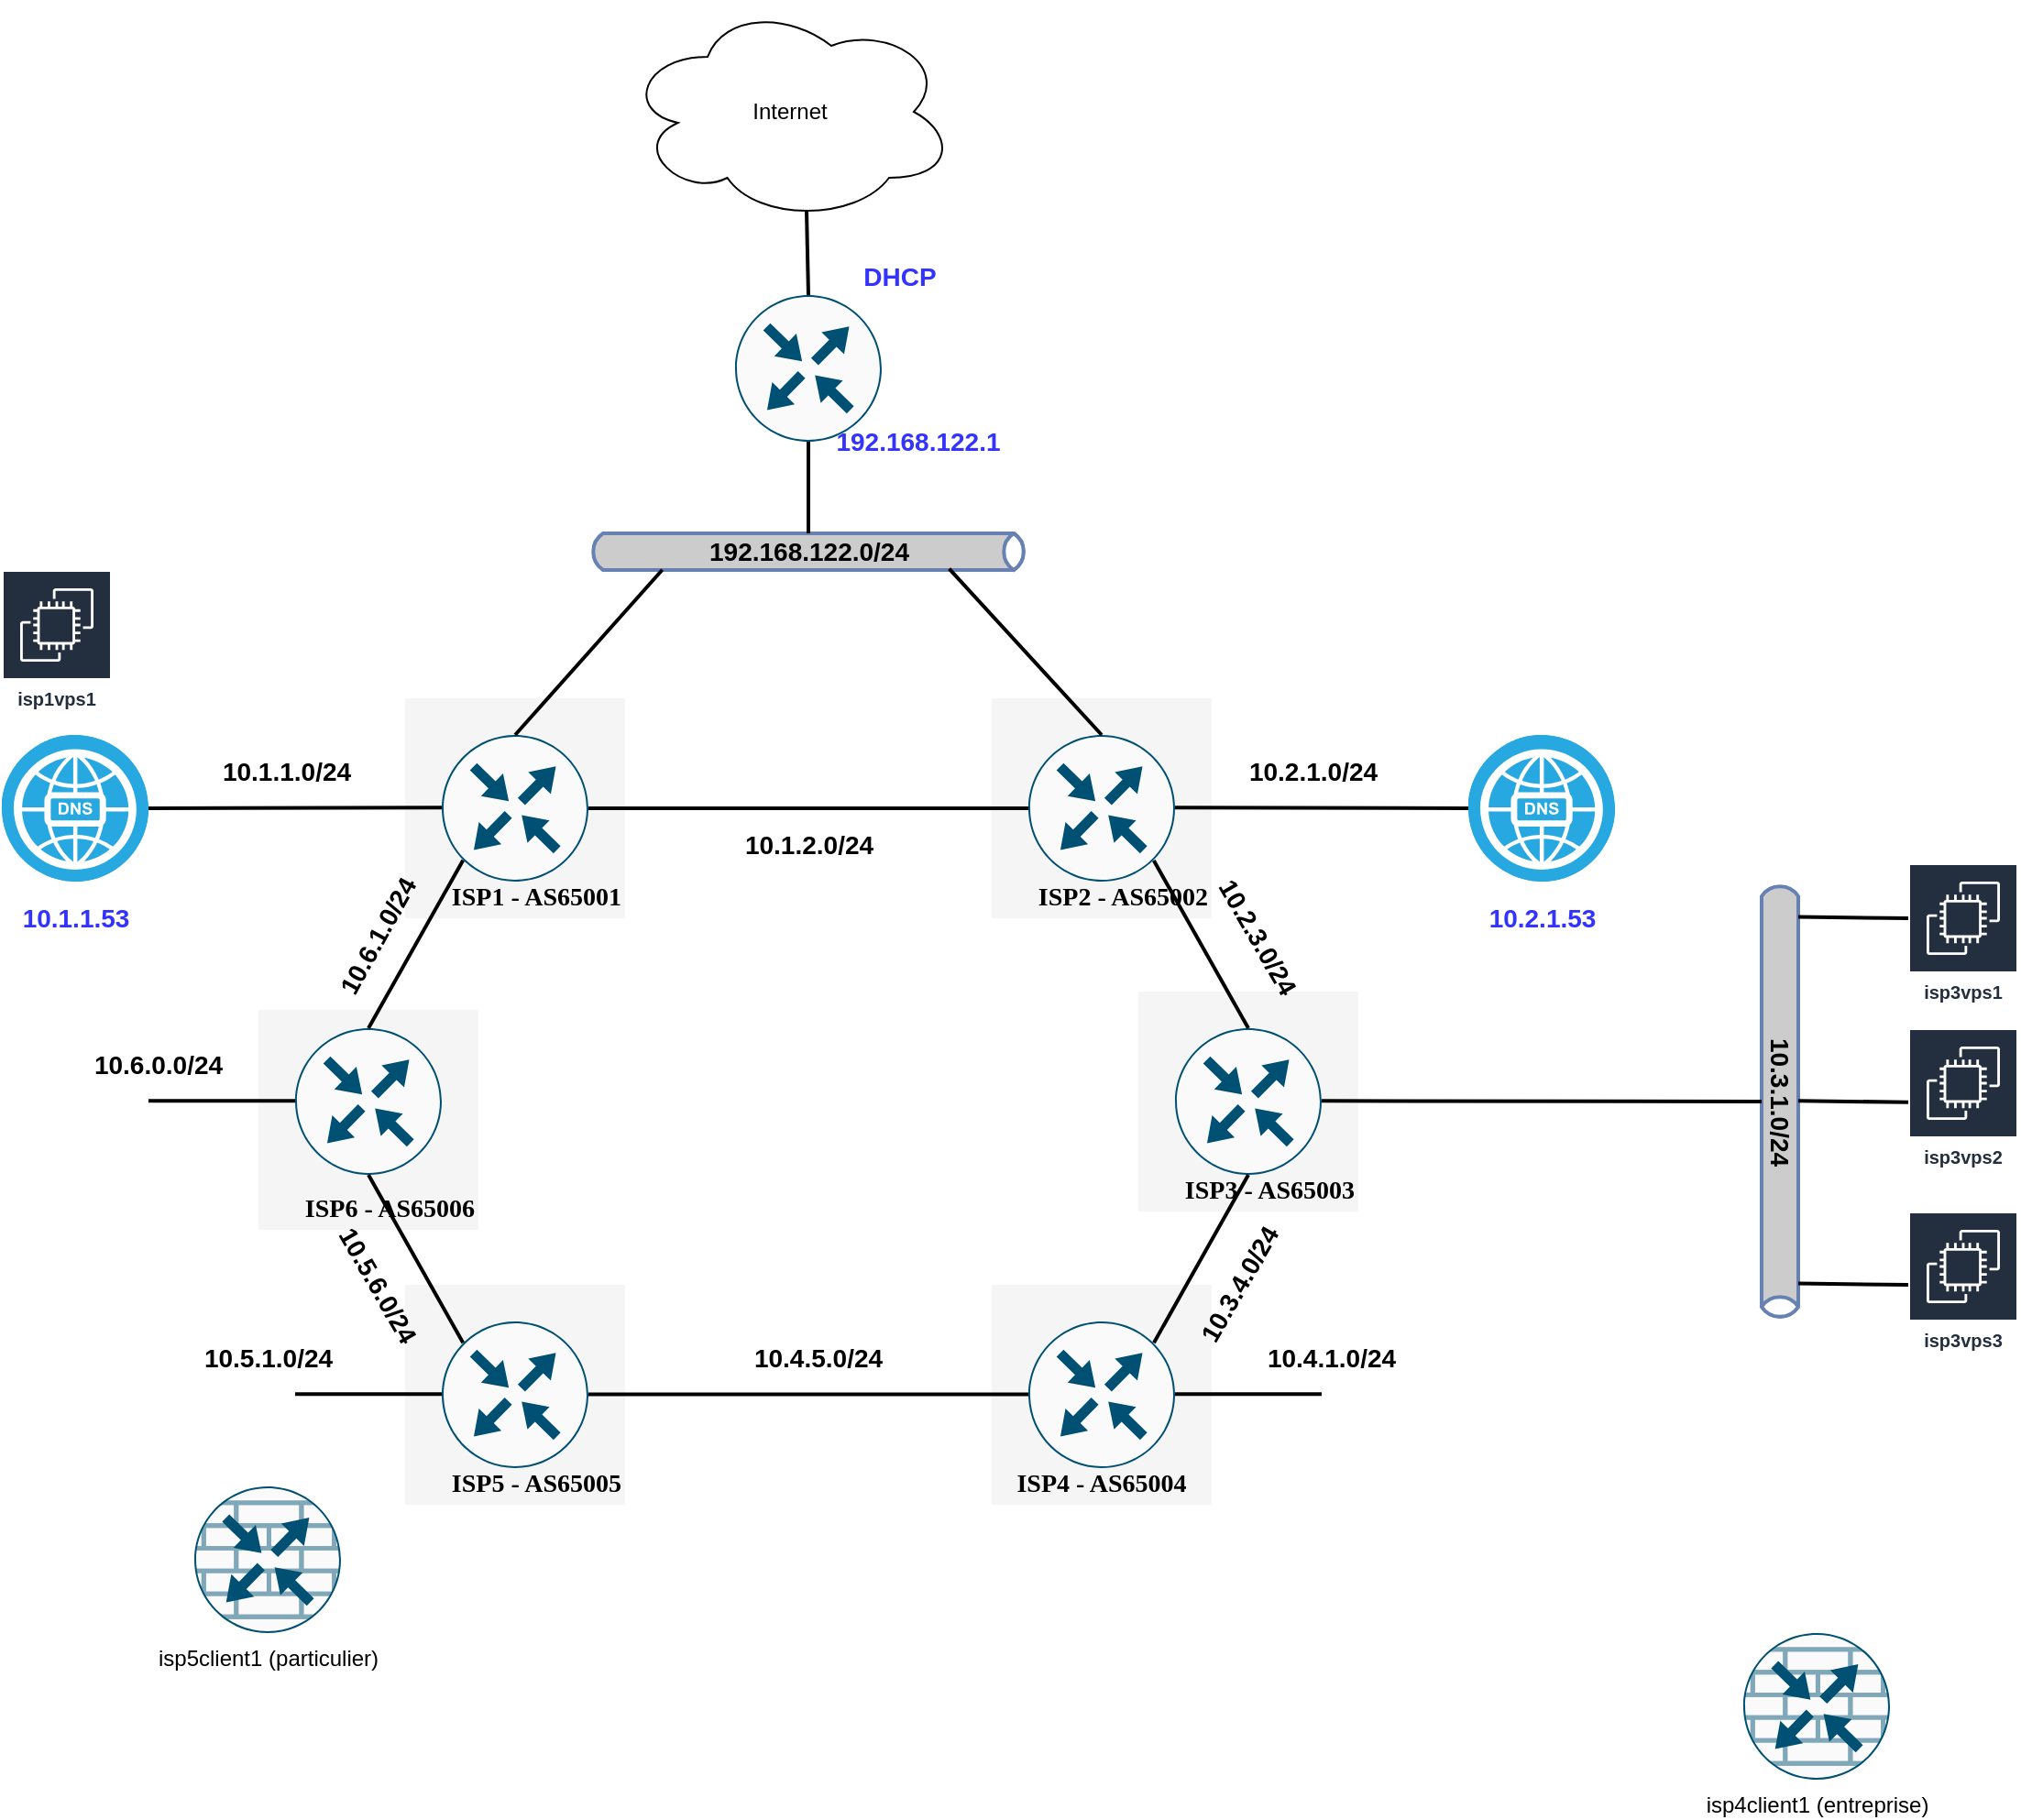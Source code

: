 <mxfile version="15.4.0" type="device"><diagram name="network-lab" id="v87TAPbju3DF8VrkiCMp"><mxGraphModel dx="1342" dy="1000" grid="1" gridSize="10" guides="1" tooltips="1" connect="1" arrows="1" fold="1" page="1" pageScale="1" pageWidth="850" pageHeight="1100" math="0" shadow="0"><root><mxCell id="U6id6oNHgHlkw0d9aRom-0"/><mxCell id="U6id6oNHgHlkw0d9aRom-1" parent="U6id6oNHgHlkw0d9aRom-0"/><mxCell id="voE-X81nJ1YRX3bRsVCh-0" value="" style="html=1;fillColor=#CCCCCC;strokeColor=#6881B3;gradientColor=none;gradientDirection=north;strokeWidth=2;shape=mxgraph.networks.bus;gradientColor=none;gradientDirection=north;fontColor=#ffffff;perimeter=backbonePerimeter;backboneSize=20;rotation=90;" parent="U6id6oNHgHlkw0d9aRom-1" vertex="1"><mxGeometry x="1250" y="590" width="240" height="20" as="geometry"/></mxCell><mxCell id="H-hFamo2rkaerAuy-kdD-5" value="ISP6 - AS65006" style="whiteSpace=wrap;html=1;rounded=0;shadow=0;comic=0;strokeWidth=1;fontFamily=Verdana;fontSize=14;fillColor=#f5f5f5;strokeColor=none;fontStyle=1;verticalAlign=bottom;align=right;" parent="U6id6oNHgHlkw0d9aRom-1" vertex="1"><mxGeometry x="540" y="550" width="120" height="120" as="geometry"/></mxCell><mxCell id="H-hFamo2rkaerAuy-kdD-4" value="ISP5 - AS65005" style="whiteSpace=wrap;html=1;rounded=0;shadow=0;comic=0;strokeWidth=1;fontFamily=Verdana;fontSize=14;fillColor=#f5f5f5;strokeColor=none;fontStyle=1;verticalAlign=bottom;align=right;" parent="U6id6oNHgHlkw0d9aRom-1" vertex="1"><mxGeometry x="620" y="700" width="120" height="120" as="geometry"/></mxCell><mxCell id="H-hFamo2rkaerAuy-kdD-3" value="&lt;b&gt;ISP4 - AS65004&lt;/b&gt;" style="whiteSpace=wrap;html=1;rounded=0;shadow=0;comic=0;strokeWidth=1;fontFamily=Verdana;fontSize=14;fillColor=#f5f5f5;strokeColor=none;fontStyle=0;verticalAlign=bottom;align=center;" parent="U6id6oNHgHlkw0d9aRom-1" vertex="1"><mxGeometry x="940" y="700" width="120" height="120" as="geometry"/></mxCell><mxCell id="H-hFamo2rkaerAuy-kdD-2" value="ISP3 - AS65003" style="whiteSpace=wrap;html=1;rounded=0;shadow=0;comic=0;strokeWidth=1;fontFamily=Verdana;fontSize=14;fillColor=#f5f5f5;strokeColor=none;fontStyle=1;verticalAlign=bottom;align=right;" parent="U6id6oNHgHlkw0d9aRom-1" vertex="1"><mxGeometry x="1020" y="540" width="120" height="120" as="geometry"/></mxCell><mxCell id="H-hFamo2rkaerAuy-kdD-1" value="ISP2 - AS65002" style="whiteSpace=wrap;html=1;rounded=0;shadow=0;comic=0;strokeWidth=1;fontFamily=Verdana;fontSize=14;fillColor=#f5f5f5;strokeColor=none;fontStyle=1;verticalAlign=bottom;align=right;" parent="U6id6oNHgHlkw0d9aRom-1" vertex="1"><mxGeometry x="940" y="380" width="120" height="120" as="geometry"/></mxCell><mxCell id="H-hFamo2rkaerAuy-kdD-0" value="ISP1 - AS65001" style="whiteSpace=wrap;html=1;rounded=0;shadow=0;comic=0;strokeWidth=1;fontFamily=Verdana;fontSize=14;fillColor=#f5f5f5;strokeColor=none;fontStyle=1;verticalAlign=bottom;align=right;" parent="U6id6oNHgHlkw0d9aRom-1" vertex="1"><mxGeometry x="620" y="380" width="120" height="120" as="geometry"/></mxCell><mxCell id="U6id6oNHgHlkw0d9aRom-9" value="" style="html=1;fillColor=#CCCCCC;strokeColor=#6881B3;gradientColor=none;gradientDirection=north;strokeWidth=2;shape=mxgraph.networks.bus;gradientColor=none;gradientDirection=north;fontColor=#ffffff;perimeter=backbonePerimeter;backboneSize=20;" parent="U6id6oNHgHlkw0d9aRom-1" vertex="1"><mxGeometry x="720" y="290" width="240" height="20" as="geometry"/></mxCell><mxCell id="U6id6oNHgHlkw0d9aRom-19" value="" style="points=[[0.5,0,0],[1,0.5,0],[0.5,1,0],[0,0.5,0],[0.145,0.145,0],[0.856,0.145,0],[0.855,0.856,0],[0.145,0.855,0]];verticalLabelPosition=bottom;html=1;verticalAlign=top;aspect=fixed;align=center;pointerEvents=1;shape=mxgraph.cisco19.rect;prIcon=router;fillColor=#FAFAFA;strokeColor=#005073;" parent="U6id6oNHgHlkw0d9aRom-1" vertex="1"><mxGeometry x="640" y="400" width="80" height="80" as="geometry"/></mxCell><mxCell id="U6id6oNHgHlkw0d9aRom-26" value="" style="endArrow=none;html=1;exitX=0.5;exitY=0;exitDx=0;exitDy=0;exitPerimeter=0;strokeWidth=2;entryX=0.168;entryY=0.993;entryDx=0;entryDy=0;entryPerimeter=0;" parent="U6id6oNHgHlkw0d9aRom-1" source="U6id6oNHgHlkw0d9aRom-19" target="U6id6oNHgHlkw0d9aRom-9" edge="1"><mxGeometry x="195" y="100" width="50" height="50" as="geometry"><mxPoint x="675" y="380.0" as="sourcePoint"/><mxPoint x="685" y="310" as="targetPoint"/></mxGeometry></mxCell><mxCell id="U6id6oNHgHlkw0d9aRom-27" value="Internet" style="ellipse;shape=cloud;whiteSpace=wrap;html=1;" parent="U6id6oNHgHlkw0d9aRom-1" vertex="1"><mxGeometry x="740" width="180" height="120" as="geometry"/></mxCell><mxCell id="U6id6oNHgHlkw0d9aRom-38" value="192.168.122.0/24" style="text;html=1;align=center;verticalAlign=middle;resizable=0;points=[];autosize=1;fontStyle=1;fontSize=14;rotation=0;" parent="U6id6oNHgHlkw0d9aRom-1" vertex="1"><mxGeometry x="780" y="290" width="120" height="20" as="geometry"/></mxCell><mxCell id="U6id6oNHgHlkw0d9aRom-42" value="&lt;b&gt;&lt;font color=&quot;#3333ff&quot;&gt;192.168.122.1&lt;/font&gt;&lt;/b&gt;" style="text;html=1;strokeColor=none;fillColor=none;align=center;verticalAlign=middle;whiteSpace=wrap;rounded=0;fontSize=14;" parent="U6id6oNHgHlkw0d9aRom-1" vertex="1"><mxGeometry x="880" y="230" width="40" height="20" as="geometry"/></mxCell><mxCell id="U6id6oNHgHlkw0d9aRom-60" value="" style="points=[[0.5,0,0],[1,0.5,0],[0.5,1,0],[0,0.5,0],[0.145,0.145,0],[0.856,0.145,0],[0.855,0.856,0],[0.145,0.855,0]];verticalLabelPosition=bottom;html=1;verticalAlign=top;aspect=fixed;align=center;pointerEvents=1;shape=mxgraph.cisco19.rect;prIcon=router;fillColor=#FAFAFA;strokeColor=#005073;" parent="U6id6oNHgHlkw0d9aRom-1" vertex="1"><mxGeometry x="960" y="400" width="80" height="80" as="geometry"/></mxCell><mxCell id="U6id6oNHgHlkw0d9aRom-64" value="" style="endArrow=none;html=1;strokeWidth=2;exitX=0.5;exitY=0;exitDx=0;exitDy=0;exitPerimeter=0;entryX=0.82;entryY=0.964;entryDx=0;entryDy=0;entryPerimeter=0;" parent="U6id6oNHgHlkw0d9aRom-1" source="U6id6oNHgHlkw0d9aRom-60" target="U6id6oNHgHlkw0d9aRom-9" edge="1"><mxGeometry x="140" y="140" width="50" height="50" as="geometry"><mxPoint x="1040" y="370" as="sourcePoint"/><mxPoint x="1020" y="330" as="targetPoint"/></mxGeometry></mxCell><mxCell id="U6id6oNHgHlkw0d9aRom-68" value="" style="points=[[0.5,0,0],[1,0.5,0],[0.5,1,0],[0,0.5,0],[0.145,0.145,0],[0.856,0.145,0],[0.855,0.856,0],[0.145,0.855,0]];verticalLabelPosition=bottom;html=1;verticalAlign=top;aspect=fixed;align=center;pointerEvents=1;shape=mxgraph.cisco19.rect;prIcon=router;fillColor=#FAFAFA;strokeColor=#005073;" parent="U6id6oNHgHlkw0d9aRom-1" vertex="1"><mxGeometry x="800" y="160" width="80" height="80" as="geometry"/></mxCell><mxCell id="U6id6oNHgHlkw0d9aRom-70" value="" style="endArrow=none;html=1;strokeWidth=2;entryX=0.5;entryY=1;entryDx=0;entryDy=0;entryPerimeter=0;" parent="U6id6oNHgHlkw0d9aRom-1" target="U6id6oNHgHlkw0d9aRom-68" edge="1"><mxGeometry x="150" y="150" width="50" height="50" as="geometry"><mxPoint x="840" y="290" as="sourcePoint"/><mxPoint x="958.06" y="322" as="targetPoint"/></mxGeometry></mxCell><mxCell id="U6id6oNHgHlkw0d9aRom-71" value="" style="endArrow=none;html=1;entryX=0.55;entryY=0.95;entryDx=0;entryDy=0;entryPerimeter=0;strokeWidth=2;exitX=0.5;exitY=0;exitDx=0;exitDy=0;exitPerimeter=0;" parent="U6id6oNHgHlkw0d9aRom-1" source="U6id6oNHgHlkw0d9aRom-68" target="U6id6oNHgHlkw0d9aRom-27" edge="1"><mxGeometry x="410" y="-90" width="50" height="50" as="geometry"><mxPoint x="1060" y="460" as="sourcePoint"/><mxPoint x="1370" y="460" as="targetPoint"/></mxGeometry></mxCell><mxCell id="aIUkbUVj_SA3XRfAe9oj-0" value="" style="points=[[0.5,0,0],[1,0.5,0],[0.5,1,0],[0,0.5,0],[0.145,0.145,0],[0.856,0.145,0],[0.855,0.856,0],[0.145,0.855,0]];verticalLabelPosition=bottom;html=1;verticalAlign=top;aspect=fixed;align=center;pointerEvents=1;shape=mxgraph.cisco19.rect;prIcon=router;fillColor=#FAFAFA;strokeColor=#005073;" parent="U6id6oNHgHlkw0d9aRom-1" vertex="1"><mxGeometry x="560" y="560" width="80" height="80" as="geometry"/></mxCell><mxCell id="aIUkbUVj_SA3XRfAe9oj-1" value="" style="points=[[0.5,0,0],[1,0.5,0],[0.5,1,0],[0,0.5,0],[0.145,0.145,0],[0.856,0.145,0],[0.855,0.856,0],[0.145,0.855,0]];verticalLabelPosition=bottom;html=1;verticalAlign=top;aspect=fixed;align=center;pointerEvents=1;shape=mxgraph.cisco19.rect;prIcon=router;fillColor=#FAFAFA;strokeColor=#005073;" parent="U6id6oNHgHlkw0d9aRom-1" vertex="1"><mxGeometry x="1040" y="560" width="80" height="80" as="geometry"/></mxCell><mxCell id="aIUkbUVj_SA3XRfAe9oj-2" value="" style="points=[[0.5,0,0],[1,0.5,0],[0.5,1,0],[0,0.5,0],[0.145,0.145,0],[0.856,0.145,0],[0.855,0.856,0],[0.145,0.855,0]];verticalLabelPosition=bottom;html=1;verticalAlign=top;aspect=fixed;align=center;pointerEvents=1;shape=mxgraph.cisco19.rect;prIcon=router;fillColor=#FAFAFA;strokeColor=#005073;" parent="U6id6oNHgHlkw0d9aRom-1" vertex="1"><mxGeometry x="640" y="720" width="80" height="80" as="geometry"/></mxCell><mxCell id="aIUkbUVj_SA3XRfAe9oj-3" value="" style="points=[[0.5,0,0],[1,0.5,0],[0.5,1,0],[0,0.5,0],[0.145,0.145,0],[0.856,0.145,0],[0.855,0.856,0],[0.145,0.855,0]];verticalLabelPosition=bottom;html=1;verticalAlign=top;aspect=fixed;align=center;pointerEvents=1;shape=mxgraph.cisco19.rect;prIcon=router;fillColor=#FAFAFA;strokeColor=#005073;" parent="U6id6oNHgHlkw0d9aRom-1" vertex="1"><mxGeometry x="960" y="720" width="80" height="80" as="geometry"/></mxCell><mxCell id="aIUkbUVj_SA3XRfAe9oj-4" value="" style="endArrow=none;html=1;exitX=1;exitY=0.5;exitDx=0;exitDy=0;exitPerimeter=0;strokeWidth=2;entryX=0;entryY=0.5;entryDx=0;entryDy=0;entryPerimeter=0;" parent="U6id6oNHgHlkw0d9aRom-1" source="U6id6oNHgHlkw0d9aRom-19" target="U6id6oNHgHlkw0d9aRom-60" edge="1"><mxGeometry x="205" y="110" width="50" height="50" as="geometry"><mxPoint x="690" y="410" as="sourcePoint"/><mxPoint x="770.32" y="319.86" as="targetPoint"/></mxGeometry></mxCell><mxCell id="aIUkbUVj_SA3XRfAe9oj-5" value="" style="endArrow=none;html=1;exitX=1;exitY=0.5;exitDx=0;exitDy=0;exitPerimeter=0;strokeWidth=2;entryX=0;entryY=0.5;entryDx=0;entryDy=0;entryPerimeter=0;" parent="U6id6oNHgHlkw0d9aRom-1" edge="1"><mxGeometry x="205" y="429.71" width="50" height="50" as="geometry"><mxPoint x="720" y="759.71" as="sourcePoint"/><mxPoint x="960" y="759.71" as="targetPoint"/></mxGeometry></mxCell><mxCell id="aIUkbUVj_SA3XRfAe9oj-6" value="" style="endArrow=none;html=1;exitX=0.145;exitY=0.855;exitDx=0;exitDy=0;exitPerimeter=0;strokeWidth=2;entryX=0.5;entryY=0;entryDx=0;entryDy=0;entryPerimeter=0;" parent="U6id6oNHgHlkw0d9aRom-1" source="U6id6oNHgHlkw0d9aRom-19" target="aIUkbUVj_SA3XRfAe9oj-0" edge="1"><mxGeometry x="215" y="120" width="50" height="50" as="geometry"><mxPoint x="730" y="450" as="sourcePoint"/><mxPoint x="970" y="450" as="targetPoint"/></mxGeometry></mxCell><mxCell id="aIUkbUVj_SA3XRfAe9oj-7" value="" style="endArrow=none;html=1;exitX=0.5;exitY=1;exitDx=0;exitDy=0;exitPerimeter=0;strokeWidth=2;entryX=0.856;entryY=0.145;entryDx=0;entryDy=0;entryPerimeter=0;" parent="U6id6oNHgHlkw0d9aRom-1" target="aIUkbUVj_SA3XRfAe9oj-3" edge="1"><mxGeometry x="615" y="280" width="50" height="50" as="geometry"><mxPoint x="1080" y="640" as="sourcePoint"/><mxPoint x="1000" y="720" as="targetPoint"/></mxGeometry></mxCell><mxCell id="aIUkbUVj_SA3XRfAe9oj-8" value="" style="endArrow=none;html=1;exitX=0.855;exitY=0.856;exitDx=0;exitDy=0;exitPerimeter=0;strokeWidth=2;entryX=0.5;entryY=0;entryDx=0;entryDy=0;entryPerimeter=0;" parent="U6id6oNHgHlkw0d9aRom-1" source="U6id6oNHgHlkw0d9aRom-60" target="aIUkbUVj_SA3XRfAe9oj-1" edge="1"><mxGeometry x="615" y="120" width="50" height="50" as="geometry"><mxPoint x="1080" y="480" as="sourcePoint"/><mxPoint x="1000" y="560" as="targetPoint"/></mxGeometry></mxCell><mxCell id="aIUkbUVj_SA3XRfAe9oj-9" value="" style="endArrow=none;html=1;exitX=0.5;exitY=1;exitDx=0;exitDy=0;exitPerimeter=0;strokeWidth=2;entryX=0.145;entryY=0.145;entryDx=0;entryDy=0;entryPerimeter=0;" parent="U6id6oNHgHlkw0d9aRom-1" target="aIUkbUVj_SA3XRfAe9oj-2" edge="1"><mxGeometry x="215" y="280" width="50" height="50" as="geometry"><mxPoint x="600" y="640" as="sourcePoint"/><mxPoint x="680" y="720" as="targetPoint"/></mxGeometry></mxCell><mxCell id="KH0BAEHqLZ3FEIlribC1-0" value="" style="endArrow=none;html=1;exitX=1;exitY=0.5;exitDx=0;exitDy=0;exitPerimeter=0;strokeWidth=2;" parent="U6id6oNHgHlkw0d9aRom-1" source="8sLHgkfb_lHKQbxGNXbe-0" edge="1"><mxGeometry x="45" y="109.66" width="50" height="50" as="geometry"><mxPoint x="560" y="439.66" as="sourcePoint"/><mxPoint x="640" y="439.66" as="targetPoint"/></mxGeometry></mxCell><mxCell id="KH0BAEHqLZ3FEIlribC1-1" value="" style="endArrow=none;html=1;exitX=1;exitY=0.5;exitDx=0;exitDy=0;exitPerimeter=0;strokeWidth=2;" parent="U6id6oNHgHlkw0d9aRom-1" edge="1"><mxGeometry x="-35" y="269.66" width="50" height="50" as="geometry"><mxPoint x="480" y="599.66" as="sourcePoint"/><mxPoint x="560" y="599.66" as="targetPoint"/></mxGeometry></mxCell><mxCell id="KH0BAEHqLZ3FEIlribC1-2" value="" style="endArrow=none;html=1;exitX=1;exitY=0.5;exitDx=0;exitDy=0;exitPerimeter=0;strokeWidth=2;" parent="U6id6oNHgHlkw0d9aRom-1" edge="1"><mxGeometry x="45" y="429.66" width="50" height="50" as="geometry"><mxPoint x="560" y="759.66" as="sourcePoint"/><mxPoint x="640" y="759.66" as="targetPoint"/></mxGeometry></mxCell><mxCell id="KH0BAEHqLZ3FEIlribC1-3" value="" style="endArrow=none;html=1;exitX=1;exitY=0.5;exitDx=0;exitDy=0;exitPerimeter=0;strokeWidth=2;entryX=0;entryY=0.5;entryDx=0;entryDy=0;entryPerimeter=0;" parent="U6id6oNHgHlkw0d9aRom-1" target="8sLHgkfb_lHKQbxGNXbe-1" edge="1"><mxGeometry x="525" y="109.66" width="50" height="50" as="geometry"><mxPoint x="1040" y="439.66" as="sourcePoint"/><mxPoint x="1120" y="439.66" as="targetPoint"/></mxGeometry></mxCell><mxCell id="KH0BAEHqLZ3FEIlribC1-4" value="" style="endArrow=none;html=1;exitX=1;exitY=0.5;exitDx=0;exitDy=0;exitPerimeter=0;strokeWidth=2;" parent="U6id6oNHgHlkw0d9aRom-1" edge="1"><mxGeometry x="605" y="269.66" width="50" height="50" as="geometry"><mxPoint x="1120" y="599.66" as="sourcePoint"/><mxPoint x="1360" y="600" as="targetPoint"/></mxGeometry></mxCell><mxCell id="KH0BAEHqLZ3FEIlribC1-5" value="" style="endArrow=none;html=1;exitX=1;exitY=0.5;exitDx=0;exitDy=0;exitPerimeter=0;strokeWidth=2;" parent="U6id6oNHgHlkw0d9aRom-1" edge="1"><mxGeometry x="525" y="429.66" width="50" height="50" as="geometry"><mxPoint x="1040" y="759.66" as="sourcePoint"/><mxPoint x="1120" y="759.66" as="targetPoint"/></mxGeometry></mxCell><mxCell id="7NHTxPaI59FZthznn5_d-1" value="10.1.2.0/24" style="text;html=1;align=center;verticalAlign=middle;resizable=0;points=[];autosize=1;fontStyle=1;fontSize=14;rotation=0;" parent="U6id6oNHgHlkw0d9aRom-1" vertex="1"><mxGeometry x="795" y="450" width="90" height="20" as="geometry"/></mxCell><mxCell id="DyiQKJqb-k-AkiFhXbPz-0" value="10.2.3.0/24" style="text;html=1;align=center;verticalAlign=middle;resizable=0;points=[];autosize=1;fontStyle=1;fontSize=14;rotation=60;" parent="U6id6oNHgHlkw0d9aRom-1" vertex="1"><mxGeometry x="1040" y="500" width="90" height="20" as="geometry"/></mxCell><mxCell id="DyiQKJqb-k-AkiFhXbPz-1" value="10.3.4.0/24" style="text;html=1;align=center;verticalAlign=middle;resizable=0;points=[];autosize=1;fontStyle=1;fontSize=14;rotation=-60;" parent="U6id6oNHgHlkw0d9aRom-1" vertex="1"><mxGeometry x="1030" y="690" width="90" height="20" as="geometry"/></mxCell><mxCell id="DyiQKJqb-k-AkiFhXbPz-2" value="10.4.5.0/24" style="text;html=1;align=center;verticalAlign=middle;resizable=0;points=[];autosize=1;fontStyle=1;fontSize=14;rotation=0;" parent="U6id6oNHgHlkw0d9aRom-1" vertex="1"><mxGeometry x="800" y="730" width="90" height="20" as="geometry"/></mxCell><mxCell id="DyiQKJqb-k-AkiFhXbPz-3" value="10.5.6.0/24" style="text;html=1;align=center;verticalAlign=middle;resizable=0;points=[];autosize=1;fontStyle=1;fontSize=14;rotation=60;" parent="U6id6oNHgHlkw0d9aRom-1" vertex="1"><mxGeometry x="560" y="690" width="90" height="20" as="geometry"/></mxCell><mxCell id="DyiQKJqb-k-AkiFhXbPz-4" value="10.6.1.0/24" style="text;html=1;align=center;verticalAlign=middle;resizable=0;points=[];autosize=1;fontStyle=1;fontSize=14;rotation=-61;" parent="U6id6oNHgHlkw0d9aRom-1" vertex="1"><mxGeometry x="560" y="500" width="90" height="20" as="geometry"/></mxCell><mxCell id="DyiQKJqb-k-AkiFhXbPz-5" value="10.2.1.0/24" style="text;html=1;align=center;verticalAlign=middle;resizable=0;points=[];autosize=1;fontStyle=1;fontSize=14;rotation=0;" parent="U6id6oNHgHlkw0d9aRom-1" vertex="1"><mxGeometry x="1070" y="410" width="90" height="20" as="geometry"/></mxCell><mxCell id="DyiQKJqb-k-AkiFhXbPz-6" value="10.1.1.0/24" style="text;html=1;align=center;verticalAlign=middle;resizable=0;points=[];autosize=1;fontStyle=1;fontSize=14;rotation=0;" parent="U6id6oNHgHlkw0d9aRom-1" vertex="1"><mxGeometry x="510" y="410" width="90" height="20" as="geometry"/></mxCell><mxCell id="DyiQKJqb-k-AkiFhXbPz-7" value="10.3.1.0/24" style="text;html=1;align=center;verticalAlign=middle;resizable=0;points=[];autosize=1;fontStyle=1;fontSize=14;rotation=90;" parent="U6id6oNHgHlkw0d9aRom-1" vertex="1"><mxGeometry x="1325" y="590" width="90" height="20" as="geometry"/></mxCell><mxCell id="DyiQKJqb-k-AkiFhXbPz-8" value="10.4.1.0/24" style="text;html=1;align=center;verticalAlign=middle;resizable=0;points=[];autosize=1;fontStyle=1;fontSize=14;rotation=0;" parent="U6id6oNHgHlkw0d9aRom-1" vertex="1"><mxGeometry x="1080" y="730" width="90" height="20" as="geometry"/></mxCell><mxCell id="DyiQKJqb-k-AkiFhXbPz-9" value="10.5.1.0/24" style="text;html=1;align=center;verticalAlign=middle;resizable=0;points=[];autosize=1;fontStyle=1;fontSize=14;rotation=0;" parent="U6id6oNHgHlkw0d9aRom-1" vertex="1"><mxGeometry x="500" y="730" width="90" height="20" as="geometry"/></mxCell><mxCell id="DyiQKJqb-k-AkiFhXbPz-10" value="10.6.0.0/24" style="text;html=1;align=center;verticalAlign=middle;resizable=0;points=[];autosize=1;fontStyle=1;fontSize=14;rotation=0;" parent="U6id6oNHgHlkw0d9aRom-1" vertex="1"><mxGeometry x="440" y="570" width="90" height="20" as="geometry"/></mxCell><mxCell id="8sLHgkfb_lHKQbxGNXbe-0" value="" style="fillColor=#28A8E0;verticalLabelPosition=bottom;html=1;strokeColor=#ffffff;verticalAlign=top;align=center;points=[[0.145,0.145,0],[0.5,0,0],[0.855,0.145,0],[1,0.5,0],[0.855,0.855,0],[0.5,1,0],[0.145,0.855,0],[0,0.5,0]];pointerEvents=1;shape=mxgraph.cisco_safe.compositeIcon;bgIcon=ellipse;resIcon=mxgraph.cisco_safe.capability.dns;" parent="U6id6oNHgHlkw0d9aRom-1" vertex="1"><mxGeometry x="400" y="400" width="80" height="80" as="geometry"/></mxCell><mxCell id="8sLHgkfb_lHKQbxGNXbe-1" value="" style="fillColor=#28A8E0;verticalLabelPosition=bottom;html=1;strokeColor=#ffffff;verticalAlign=top;align=center;points=[[0.145,0.145,0],[0.5,0,0],[0.855,0.145,0],[1,0.5,0],[0.855,0.855,0],[0.5,1,0],[0.145,0.855,0],[0,0.5,0]];pointerEvents=1;shape=mxgraph.cisco_safe.compositeIcon;bgIcon=ellipse;resIcon=mxgraph.cisco_safe.capability.dns;" parent="U6id6oNHgHlkw0d9aRom-1" vertex="1"><mxGeometry x="1200" y="400" width="80" height="80" as="geometry"/></mxCell><mxCell id="z-pfmO8GVerPmJj_f_YX-0" value="10.1.1.53" style="text;html=1;strokeColor=none;fillColor=none;align=center;verticalAlign=middle;whiteSpace=wrap;rounded=0;fontSize=14;fontStyle=1;fontColor=#3333FF;" parent="U6id6oNHgHlkw0d9aRom-1" vertex="1"><mxGeometry x="412.5" y="490" width="55" height="20" as="geometry"/></mxCell><mxCell id="z-pfmO8GVerPmJj_f_YX-1" value="10.2.1.53" style="text;html=1;strokeColor=none;fillColor=none;align=center;verticalAlign=middle;whiteSpace=wrap;rounded=0;fontSize=14;fontStyle=1;fontColor=#3333FF;" parent="U6id6oNHgHlkw0d9aRom-1" vertex="1"><mxGeometry x="1212.5" y="490" width="55" height="20" as="geometry"/></mxCell><mxCell id="voE-X81nJ1YRX3bRsVCh-1" value="" style="endArrow=none;html=1;exitX=1;exitY=0.5;exitDx=0;exitDy=0;exitPerimeter=0;strokeWidth=2;" parent="U6id6oNHgHlkw0d9aRom-1" edge="1"><mxGeometry x="865" y="169.31" width="50" height="50" as="geometry"><mxPoint x="1380" y="499.31" as="sourcePoint"/><mxPoint x="1440" y="500" as="targetPoint"/></mxGeometry></mxCell><mxCell id="voE-X81nJ1YRX3bRsVCh-2" value="" style="endArrow=none;html=1;exitX=1;exitY=0.5;exitDx=0;exitDy=0;exitPerimeter=0;strokeWidth=2;" parent="U6id6oNHgHlkw0d9aRom-1" edge="1"><mxGeometry x="865" y="269.66" width="50" height="50" as="geometry"><mxPoint x="1380" y="599.66" as="sourcePoint"/><mxPoint x="1440" y="600.35" as="targetPoint"/></mxGeometry></mxCell><mxCell id="voE-X81nJ1YRX3bRsVCh-3" value="" style="endArrow=none;html=1;exitX=1;exitY=0.5;exitDx=0;exitDy=0;exitPerimeter=0;strokeWidth=2;" parent="U6id6oNHgHlkw0d9aRom-1" edge="1"><mxGeometry x="865" y="369.31" width="50" height="50" as="geometry"><mxPoint x="1380" y="699.31" as="sourcePoint"/><mxPoint x="1440" y="700" as="targetPoint"/></mxGeometry></mxCell><mxCell id="XePu69oYci8VOVrq7qaU-0" value="isp3vps1" style="sketch=0;outlineConnect=0;fontColor=#232F3E;gradientColor=none;strokeColor=#ffffff;fillColor=#232F3E;dashed=0;verticalLabelPosition=middle;verticalAlign=bottom;align=center;html=1;whiteSpace=wrap;fontSize=10;fontStyle=1;spacing=3;shape=mxgraph.aws4.productIcon;prIcon=mxgraph.aws4.ec2;" parent="U6id6oNHgHlkw0d9aRom-1" vertex="1"><mxGeometry x="1440" y="470" width="60" height="80" as="geometry"/></mxCell><mxCell id="XePu69oYci8VOVrq7qaU-1" value="isp3vps2" style="sketch=0;outlineConnect=0;fontColor=#232F3E;gradientColor=none;strokeColor=#ffffff;fillColor=#232F3E;dashed=0;verticalLabelPosition=middle;verticalAlign=bottom;align=center;html=1;whiteSpace=wrap;fontSize=10;fontStyle=1;spacing=3;shape=mxgraph.aws4.productIcon;prIcon=mxgraph.aws4.ec2;" parent="U6id6oNHgHlkw0d9aRom-1" vertex="1"><mxGeometry x="1440" y="560" width="60" height="80" as="geometry"/></mxCell><mxCell id="XePu69oYci8VOVrq7qaU-2" value="isp3vps3" style="sketch=0;outlineConnect=0;fontColor=#232F3E;gradientColor=none;strokeColor=#ffffff;fillColor=#232F3E;dashed=0;verticalLabelPosition=middle;verticalAlign=bottom;align=center;html=1;whiteSpace=wrap;fontSize=10;fontStyle=1;spacing=3;shape=mxgraph.aws4.productIcon;prIcon=mxgraph.aws4.ec2;" parent="U6id6oNHgHlkw0d9aRom-1" vertex="1"><mxGeometry x="1440" y="660" width="60" height="80" as="geometry"/></mxCell><mxCell id="gCMho0uc_hzlYg-amERS-0" value="isp4client1 (entreprise)" style="points=[[0.5,0,0],[1,0.5,0],[0.5,1,0],[0,0.5,0],[0.145,0.145,0],[0.856,0.145,0],[0.855,0.856,0],[0.145,0.855,0]];verticalLabelPosition=bottom;html=1;verticalAlign=top;aspect=fixed;align=center;pointerEvents=1;shape=mxgraph.cisco19.rect;prIcon=router_with_firewall;fillColor=#FAFAFA;strokeColor=#005073;" parent="U6id6oNHgHlkw0d9aRom-1" vertex="1"><mxGeometry x="1350" y="890" width="80" height="80" as="geometry"/></mxCell><mxCell id="gCMho0uc_hzlYg-amERS-2" value="isp5client1 (particulier)" style="points=[[0.5,0,0],[1,0.5,0],[0.5,1,0],[0,0.5,0],[0.145,0.145,0],[0.856,0.145,0],[0.855,0.856,0],[0.145,0.855,0]];verticalLabelPosition=bottom;html=1;verticalAlign=top;aspect=fixed;align=center;pointerEvents=1;shape=mxgraph.cisco19.rect;prIcon=router_with_firewall;fillColor=#FAFAFA;strokeColor=#005073;" parent="U6id6oNHgHlkw0d9aRom-1" vertex="1"><mxGeometry x="505" y="810" width="80" height="80" as="geometry"/></mxCell><mxCell id="Z93lTufOqWPJvelk0Q5k-0" value="&lt;b&gt;&lt;font color=&quot;#3333ff&quot;&gt;DHCP&lt;/font&gt;&lt;/b&gt;" style="text;html=1;strokeColor=none;fillColor=none;align=center;verticalAlign=middle;whiteSpace=wrap;rounded=0;fontSize=14;" parent="U6id6oNHgHlkw0d9aRom-1" vertex="1"><mxGeometry x="870" y="140" width="40" height="20" as="geometry"/></mxCell><mxCell id="QNUOBbWqMHy5i7ud3sgf-0" value="isp1vps1" style="sketch=0;outlineConnect=0;fontColor=#232F3E;gradientColor=none;strokeColor=#ffffff;fillColor=#232F3E;dashed=0;verticalLabelPosition=middle;verticalAlign=bottom;align=center;html=1;whiteSpace=wrap;fontSize=10;fontStyle=1;spacing=3;shape=mxgraph.aws4.productIcon;prIcon=mxgraph.aws4.ec2;" parent="U6id6oNHgHlkw0d9aRom-1" vertex="1"><mxGeometry x="400" y="310" width="60" height="80" as="geometry"/></mxCell></root></mxGraphModel></diagram></mxfile>